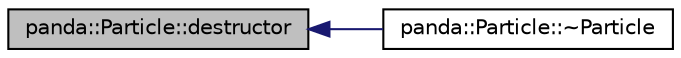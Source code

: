 digraph G
{
  edge [fontname="Helvetica",fontsize="10",labelfontname="Helvetica",labelfontsize="10"];
  node [fontname="Helvetica",fontsize="10",shape=record];
  rankdir=LR;
  Node1 [label="panda::Particle::destructor",height=0.2,width=0.4,color="black", fillcolor="grey75", style="filled" fontcolor="black"];
  Node1 -> Node2 [dir=back,color="midnightblue",fontsize="10",style="solid"];
  Node2 [label="panda::Particle::~Particle",height=0.2,width=0.4,color="black", fillcolor="white", style="filled",URL="$classpanda_1_1Particle.html#a83e4d1aa75d0c1a125d0b6669bd28db5"];
}
